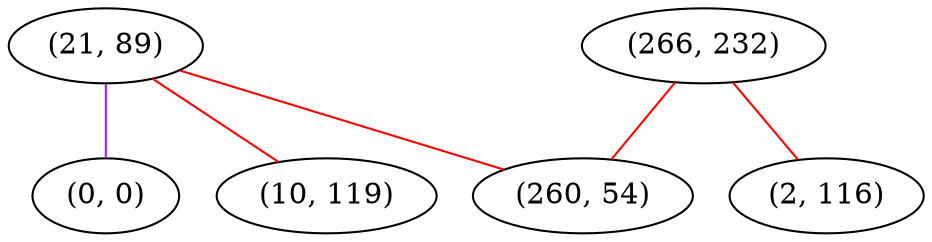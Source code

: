 graph "" {
"(21, 89)";
"(0, 0)";
"(266, 232)";
"(2, 116)";
"(260, 54)";
"(10, 119)";
"(21, 89)" -- "(10, 119)"  [color=red, key=0, weight=1];
"(21, 89)" -- "(0, 0)"  [color=purple, key=0, weight=4];
"(21, 89)" -- "(260, 54)"  [color=red, key=0, weight=1];
"(266, 232)" -- "(2, 116)"  [color=red, key=0, weight=1];
"(266, 232)" -- "(260, 54)"  [color=red, key=0, weight=1];
}
